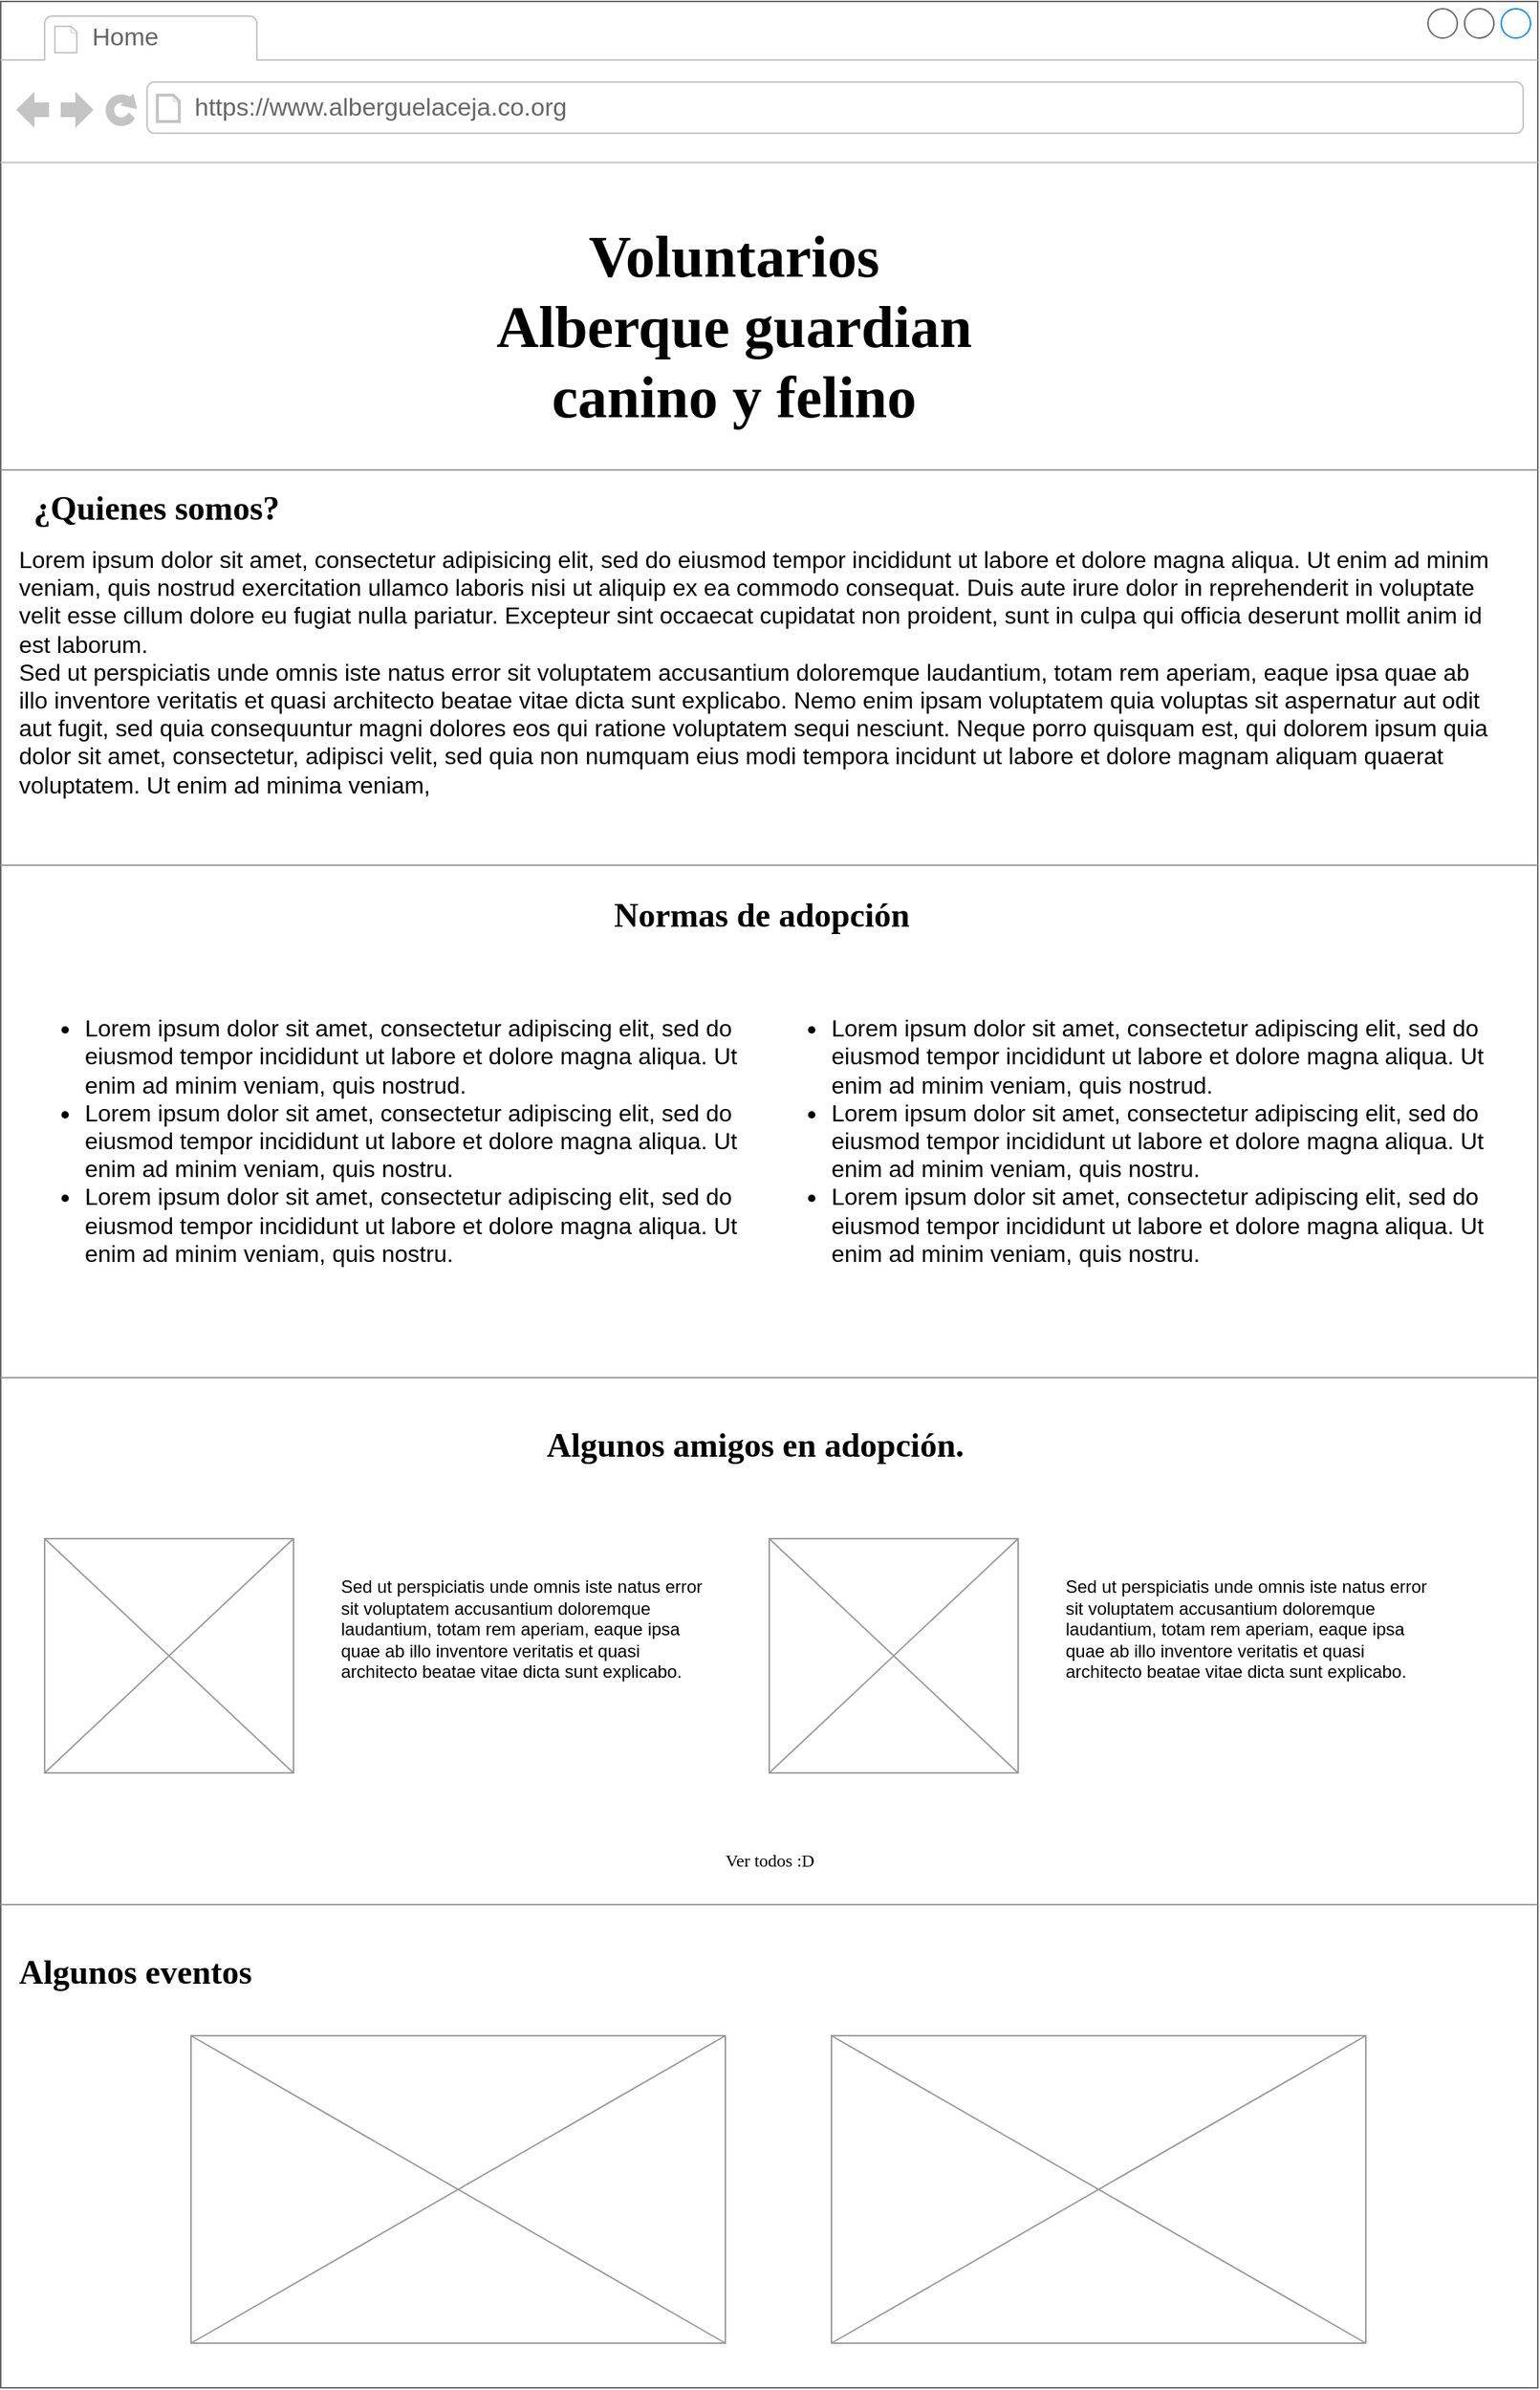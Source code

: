 <mxfile version="11.1.1" type="github"><diagram name="Page-1" id="2cc2dc42-3aac-f2a9-1cec-7a8b7cbee084"><mxGraphModel dx="1240" dy="687" grid="1" gridSize="10" guides="1" tooltips="1" connect="1" arrows="1" fold="1" page="1" pageScale="1" pageWidth="1100" pageHeight="850" background="#ffffff" math="0" shadow="0"><root><mxCell id="0"/><mxCell id="1" parent="0"/><mxCell id="7026571954dc6520-1" value="" style="strokeWidth=1;shadow=0;dashed=0;align=center;html=1;shape=mxgraph.mockup.containers.browserWindow;rSize=0;fillColor=#ffffff;strokeColor=#666666;mainText=,;recursiveResize=0;rounded=0;labelBackgroundColor=none;fontFamily=Verdana;fontSize=12;fontColor=#000000;" parent="1" vertex="1"><mxGeometry x="24.5" y="22" width="1050" height="1630" as="geometry"/></mxCell><mxCell id="7026571954dc6520-2" value="Home" style="strokeWidth=1;shadow=0;dashed=0;align=center;html=1;shape=mxgraph.mockup.containers.anchor;fontSize=17;fontColor=#666666;align=left;" parent="7026571954dc6520-1" vertex="1"><mxGeometry x="60" y="12" width="110" height="26" as="geometry"/></mxCell><mxCell id="7026571954dc6520-3" value="https://www.alberguelaceja.co.org" style="strokeWidth=1;shadow=0;dashed=0;align=center;html=1;shape=mxgraph.mockup.containers.anchor;rSize=0;fontSize=17;fontColor=#666666;align=left;" parent="7026571954dc6520-1" vertex="1"><mxGeometry x="130" y="60" width="250" height="26" as="geometry"/></mxCell><mxCell id="7026571954dc6520-4" value="&lt;div style=&quot;font-size: 40px&quot;&gt;&lt;b&gt;&lt;font style=&quot;font-size: 40px&quot;&gt;Voluntarios &lt;br&gt;&lt;/font&gt;&lt;/b&gt;&lt;/div&gt;&lt;div style=&quot;font-size: 40px&quot;&gt;&lt;b&gt;&lt;font style=&quot;font-size: 40px&quot;&gt;Alberque guardian&lt;/font&gt;&lt;/b&gt;&lt;/div&gt;&lt;div style=&quot;font-size: 40px&quot; align=&quot;center&quot;&gt;&lt;font style=&quot;font-size: 40px&quot;&gt;&lt;b&gt;canino y felino&lt;/b&gt;&lt;br&gt;&lt;/font&gt;&lt;/div&gt;" style="text;html=1;points=[];align=center;verticalAlign=top;spacingTop=-4;fontSize=30;fontFamily=Verdana;fontColor=#000000;" parent="7026571954dc6520-1" vertex="1"><mxGeometry x="330" y="148" width="340" height="50" as="geometry"/></mxCell><mxCell id="7026571954dc6520-15" value="" style="verticalLabelPosition=bottom;shadow=0;dashed=0;align=center;html=1;verticalAlign=top;strokeWidth=1;shape=mxgraph.mockup.markup.line;strokeColor=#999999;rounded=0;labelBackgroundColor=none;fillColor=#ffffff;fontFamily=Verdana;fontSize=12;fontColor=#000000;" parent="7026571954dc6520-1" vertex="1"><mxGeometry y="310" width="1050" height="20" as="geometry"/></mxCell><mxCell id="7026571954dc6520-16" value="&lt;b&gt;&lt;font style=&quot;font-size: 23px&quot;&gt;¿Quienes somos?&lt;/font&gt;&lt;/b&gt;" style="text;html=1;points=[];align=left;verticalAlign=top;spacingTop=-4;fontSize=15;fontFamily=Verdana;fontColor=#000000;" parent="7026571954dc6520-1" vertex="1"><mxGeometry x="20" y="330" width="170" height="30" as="geometry"/></mxCell><mxCell id="7026571954dc6520-17" value="&lt;font style=&quot;font-size: 16px&quot;&gt;Lorem ipsum dolor sit amet, consectetur adipisicing elit, sed do eiusmod tempor incididunt ut labore et dolore magna aliqua. Ut enim ad minim veniam, quis nostrud exercitation ullamco laboris nisi ut aliquip ex ea commodo consequat. Duis aute irure dolor in reprehenderit in voluptate velit esse cillum dolore eu fugiat nulla pariatur. Excepteur sint occaecat cupidatat non proident, sunt in culpa qui officia deserunt mollit anim id est laborum.&lt;br&gt;Sed ut perspiciatis unde omnis iste natus error sit voluptatem accusantium doloremque laudantium, totam rem aperiam, eaque ipsa quae ab illo inventore veritatis et quasi architecto beatae vitae dicta sunt explicabo. Nemo enim ipsam voluptatem quia voluptas sit aspernatur aut odit aut fugit, sed quia consequuntur magni dolores eos qui ratione voluptatem sequi nesciunt. Neque porro quisquam est, qui dolorem ipsum quia dolor sit amet, consectetur, adipisci velit, sed quia non numquam eius modi tempora incidunt ut labore et dolore magnam aliquam quaerat voluptatem. Ut enim ad minima veniam, &lt;br&gt;&lt;/font&gt;" style="text;spacingTop=-5;fillColor=#ffffff;whiteSpace=wrap;html=1;align=left;fontSize=12;fontFamily=Helvetica;fillColor=none;strokeColor=none;rounded=0;shadow=1;labelBackgroundColor=none;" parent="7026571954dc6520-1" vertex="1"><mxGeometry x="10" y="370" width="1010" height="200" as="geometry"/></mxCell><mxCell id="7026571954dc6520-21" value="" style="verticalLabelPosition=bottom;shadow=0;dashed=0;align=center;html=1;verticalAlign=top;strokeWidth=1;shape=mxgraph.mockup.markup.line;strokeColor=#999999;rounded=0;labelBackgroundColor=none;fillColor=#ffffff;fontFamily=Verdana;fontSize=12;fontColor=#000000;" parent="7026571954dc6520-1" vertex="1"><mxGeometry y="580" width="1050" height="20" as="geometry"/></mxCell><mxCell id="7026571954dc6520-22" value="" style="verticalLabelPosition=bottom;shadow=0;dashed=0;align=center;html=1;verticalAlign=top;strokeWidth=1;shape=mxgraph.mockup.graphics.simpleIcon;strokeColor=#999999;fillColor=#ffffff;rounded=0;labelBackgroundColor=none;fontFamily=Verdana;fontSize=12;fontColor=#000000;" parent="7026571954dc6520-1" vertex="1"><mxGeometry x="130" y="1389.5" width="365" height="210" as="geometry"/></mxCell><mxCell id="7026571954dc6520-31" value="&lt;div align=&quot;center&quot;&gt;&lt;b&gt;&lt;font style=&quot;font-size: 23px&quot;&gt;Normas de adopción&lt;/font&gt;&lt;/b&gt;&lt;/div&gt;" style="text;html=1;points=[];align=center;verticalAlign=top;spacingTop=-4;fontSize=15;fontFamily=Verdana;fontColor=#000000;" parent="7026571954dc6520-1" vertex="1"><mxGeometry x="434.5" y="607.5" width="170" height="30" as="geometry"/></mxCell><mxCell id="7026571954dc6520-34" value="&lt;div align=&quot;center&quot;&gt;&lt;b&gt;&lt;font style=&quot;font-size: 23px&quot;&gt;Algunos amigos en adopción.&lt;/font&gt;&lt;/b&gt;&lt;/div&gt;" style="text;html=1;points=[];align=center;verticalAlign=top;spacingTop=-4;fontSize=12;fontFamily=Verdana;fontColor=#000000;whiteSpace=wrap;" parent="7026571954dc6520-1" vertex="1"><mxGeometry x="280" y="970" width="470" height="40" as="geometry"/></mxCell><mxCell id="7026571954dc6520-36" value="&lt;br&gt;Sed ut perspiciatis unde omnis iste natus error sit voluptatem accusantium doloremque laudantium, totam rem aperiam, eaque ipsa quae ab illo inventore veritatis et quasi architecto beatae vitae dicta sunt explicabo.&amp;nbsp;" style="text;spacingTop=-5;fillColor=#ffffff;whiteSpace=wrap;html=1;align=left;fontSize=12;fontFamily=Helvetica;fillColor=none;strokeColor=none;rounded=0;shadow=1;labelBackgroundColor=none;" parent="7026571954dc6520-1" vertex="1"><mxGeometry x="230" y="1060" width="250" height="125" as="geometry"/></mxCell><mxCell id="bLckuWCDD4NZrToK4cBg-51" value="&lt;font style=&quot;font-size: 16px&quot;&gt;&lt;br&gt;&lt;/font&gt;&lt;ul style=&quot;font-size: 16px&quot;&gt;&lt;li&gt;Lorem ipsum dolor sit amet, consectetur adipiscing elit, sed do eiusmod tempor incididunt ut labore et dolore magna aliqua. Ut enim ad minim veniam, quis nostrud. &lt;/li&gt;&lt;li&gt;Lorem ipsum dolor sit amet, consectetur adipiscing elit, sed do eiusmod tempor incididunt ut labore et dolore magna aliqua. Ut enim ad minim veniam, quis nostru.&lt;/li&gt;&lt;li&gt;Lorem ipsum dolor sit amet, consectetur adipiscing elit, sed do eiusmod tempor incididunt ut labore et dolore magna aliqua. Ut enim ad minim veniam, quis nostru. &lt;/li&gt;&lt;/ul&gt;" style="text;spacingTop=-5;fillColor=#ffffff;whiteSpace=wrap;html=1;align=left;fontSize=12;fontFamily=Helvetica;fillColor=none;strokeColor=none;rounded=0;shadow=1;labelBackgroundColor=none;" vertex="1" parent="7026571954dc6520-1"><mxGeometry x="15" y="655" width="505" height="200" as="geometry"/></mxCell><mxCell id="bLckuWCDD4NZrToK4cBg-65" value="&lt;font style=&quot;font-size: 16px&quot;&gt;&lt;br&gt;&lt;/font&gt;&lt;ul style=&quot;font-size: 16px&quot;&gt;&lt;li&gt;Lorem ipsum dolor sit amet, consectetur adipiscing elit, sed do eiusmod tempor incididunt ut labore et dolore magna aliqua. Ut enim ad minim veniam, quis nostrud. &lt;/li&gt;&lt;li&gt;Lorem ipsum dolor sit amet, consectetur adipiscing elit, sed do eiusmod tempor incididunt ut labore et dolore magna aliqua. Ut enim ad minim veniam, quis nostru.&lt;/li&gt;&lt;li&gt;Lorem ipsum dolor sit amet, consectetur adipiscing elit, sed do eiusmod tempor incididunt ut labore et dolore magna aliqua. Ut enim ad minim veniam, quis nostru. &lt;/li&gt;&lt;/ul&gt;" style="text;spacingTop=-5;fillColor=#ffffff;whiteSpace=wrap;html=1;align=left;fontSize=12;fontFamily=Helvetica;fillColor=none;strokeColor=none;rounded=0;shadow=1;labelBackgroundColor=none;" vertex="1" parent="7026571954dc6520-1"><mxGeometry x="525" y="655" width="505" height="200" as="geometry"/></mxCell><mxCell id="bLckuWCDD4NZrToK4cBg-66" value="" style="verticalLabelPosition=bottom;shadow=0;dashed=0;align=center;html=1;verticalAlign=top;strokeWidth=1;shape=mxgraph.mockup.markup.line;strokeColor=#999999;rounded=0;labelBackgroundColor=none;fillColor=#ffffff;fontFamily=Verdana;fontSize=12;fontColor=#000000;" vertex="1" parent="7026571954dc6520-1"><mxGeometry y="930" width="1050" height="20" as="geometry"/></mxCell><mxCell id="bLckuWCDD4NZrToK4cBg-69" value="" style="verticalLabelPosition=bottom;shadow=0;dashed=0;align=center;html=1;verticalAlign=top;strokeWidth=1;shape=mxgraph.mockup.graphics.simpleIcon;strokeColor=#999999;fillColor=#ffffff;rounded=0;labelBackgroundColor=none;fontFamily=Verdana;fontSize=12;fontColor=#000000;" vertex="1" parent="7026571954dc6520-1"><mxGeometry x="525" y="1050" width="170" height="160" as="geometry"/></mxCell><mxCell id="bLckuWCDD4NZrToK4cBg-70" value="&lt;br&gt;Sed ut perspiciatis unde omnis iste natus error sit voluptatem accusantium doloremque laudantium, totam rem aperiam, eaque ipsa quae ab illo inventore veritatis et quasi architecto beatae vitae dicta sunt explicabo.&amp;nbsp;" style="text;spacingTop=-5;fillColor=#ffffff;whiteSpace=wrap;html=1;align=left;fontSize=12;fontFamily=Helvetica;fillColor=none;strokeColor=none;rounded=0;shadow=1;labelBackgroundColor=none;" vertex="1" parent="7026571954dc6520-1"><mxGeometry x="725" y="1060" width="250" height="125" as="geometry"/></mxCell><mxCell id="bLckuWCDD4NZrToK4cBg-71" value="" style="verticalLabelPosition=bottom;shadow=0;dashed=0;align=center;html=1;verticalAlign=top;strokeWidth=1;shape=mxgraph.mockup.markup.line;strokeColor=#999999;rounded=0;labelBackgroundColor=none;fillColor=#ffffff;fontFamily=Verdana;fontSize=12;fontColor=#000000;" vertex="1" parent="7026571954dc6520-1"><mxGeometry y="1290" width="1050" height="20" as="geometry"/></mxCell><mxCell id="bLckuWCDD4NZrToK4cBg-72" value="Ver todos :D" style="text;html=1;points=[];align=center;verticalAlign=top;spacingTop=-4;fontSize=12;fontFamily=Verdana;fontColor=#000000;whiteSpace=wrap;" vertex="1" parent="7026571954dc6520-1"><mxGeometry x="290" y="1260" width="470" height="25" as="geometry"/></mxCell><mxCell id="bLckuWCDD4NZrToK4cBg-73" value="&lt;div align=&quot;left&quot;&gt;&lt;b&gt;&lt;font style=&quot;font-size: 23px&quot;&gt;Algunos eventos&lt;/font&gt;&lt;/b&gt;&lt;/div&gt;" style="text;html=1;points=[];align=left;verticalAlign=top;spacingTop=-4;fontSize=12;fontFamily=Verdana;fontColor=#000000;whiteSpace=wrap;" vertex="1" parent="7026571954dc6520-1"><mxGeometry x="10" y="1329.857" width="470" height="40" as="geometry"/></mxCell><mxCell id="bLckuWCDD4NZrToK4cBg-74" value="" style="verticalLabelPosition=bottom;shadow=0;dashed=0;align=center;html=1;verticalAlign=top;strokeWidth=1;shape=mxgraph.mockup.graphics.simpleIcon;strokeColor=#999999;fillColor=#ffffff;rounded=0;labelBackgroundColor=none;fontFamily=Verdana;fontSize=12;fontColor=#000000;" vertex="1" parent="7026571954dc6520-1"><mxGeometry x="30" y="1050" width="170" height="160" as="geometry"/></mxCell><mxCell id="bLckuWCDD4NZrToK4cBg-75" value="" style="verticalLabelPosition=bottom;shadow=0;dashed=0;align=center;html=1;verticalAlign=top;strokeWidth=1;shape=mxgraph.mockup.graphics.simpleIcon;strokeColor=#999999;fillColor=#ffffff;rounded=0;labelBackgroundColor=none;fontFamily=Verdana;fontSize=12;fontColor=#000000;" vertex="1" parent="7026571954dc6520-1"><mxGeometry x="567.5" y="1389.5" width="365" height="210" as="geometry"/></mxCell></root></mxGraphModel></diagram></mxfile>